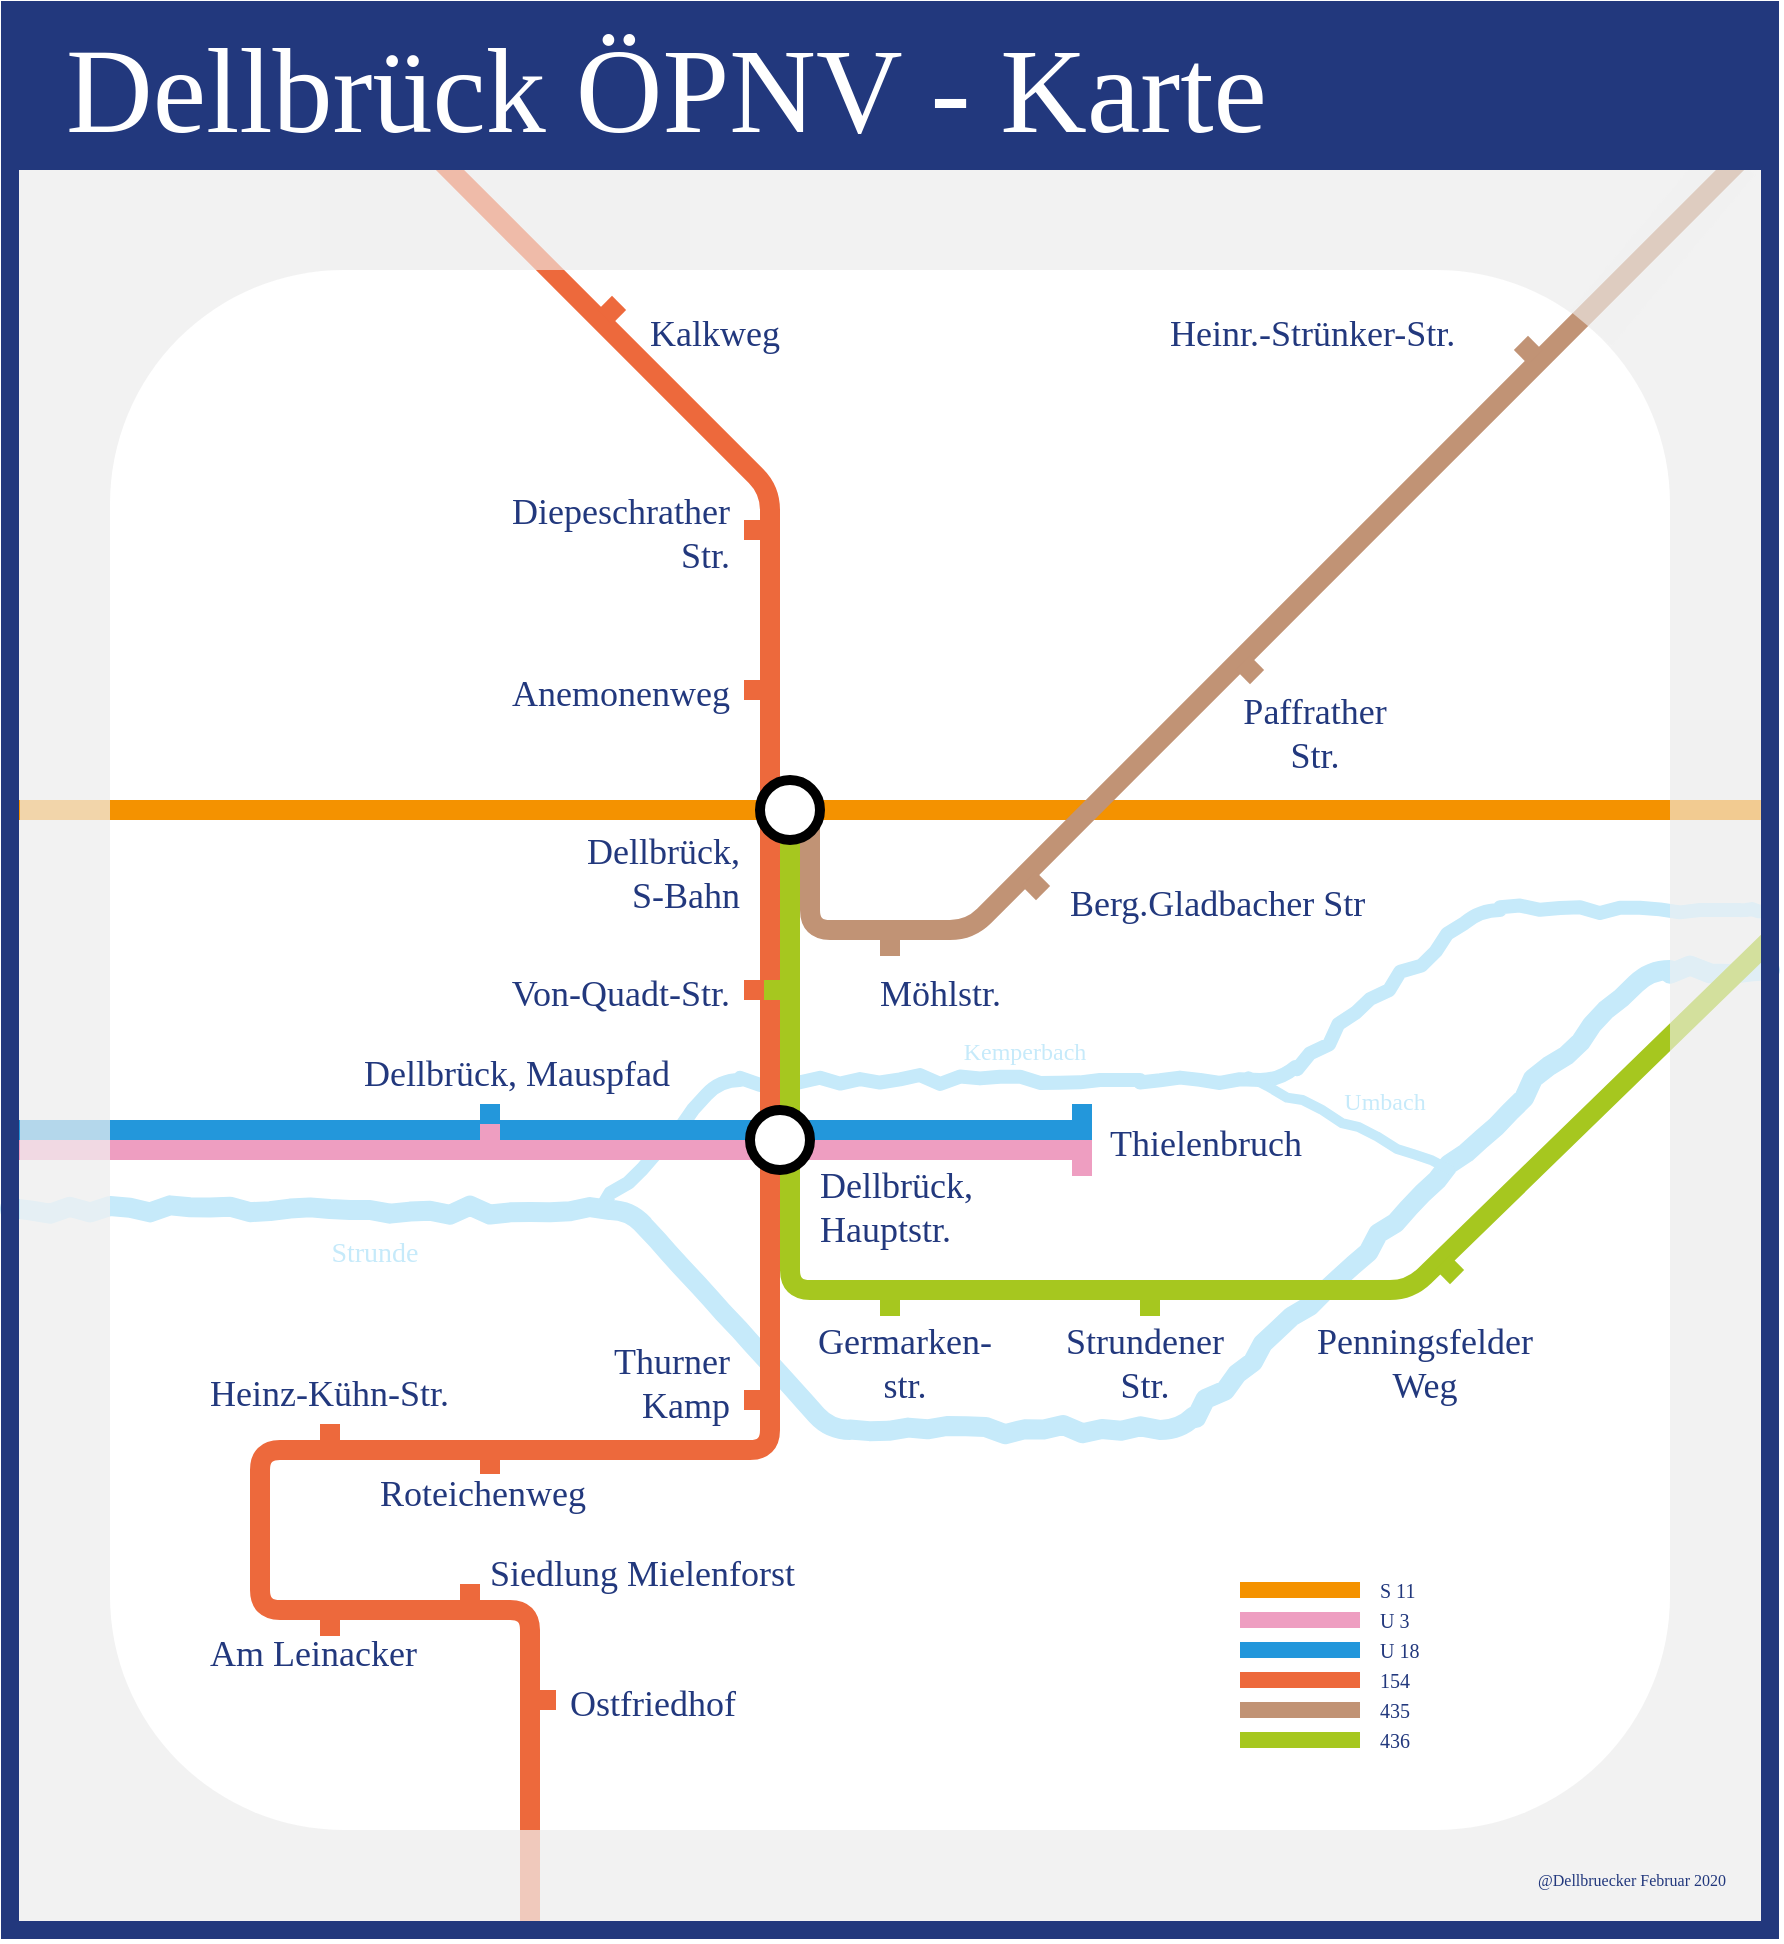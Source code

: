 <mxfile version="12.7.0" type="github">
  <diagram id="F8VpJ28K4jp9fLRufquV" name="Page-1">
    <mxGraphModel dx="951" dy="602" grid="1" gridSize="5" guides="1" tooltips="1" connect="1" arrows="1" fold="1" page="0" pageScale="1" pageWidth="1169" pageHeight="827" math="0" shadow="0" extFonts="Hammersmith One^https://fonts.googleapis.com/css?family=Hammersmith+One">
      <root>
        <mxCell id="0"/>
        <mxCell id="tSeJXY5QkdyVhTGE8RgK-30" value="Border" style="" parent="0"/>
        <mxCell id="M_QFQK3Uzq7nNJ9T8SE2-3" value="&lt;ul&gt;&lt;li&gt;S11:&amp;nbsp;F49200&lt;br&gt;&lt;/li&gt;&lt;li&gt;3:&amp;nbsp; &amp;nbsp;&amp;nbsp;EE9EC1&lt;/li&gt;&lt;li&gt;15:&amp;nbsp; &amp;nbsp;2397DB&lt;/li&gt;&lt;li&gt;154:&amp;nbsp;ED693C&lt;/li&gt;&lt;li&gt;435: C19375&lt;/li&gt;&lt;li&gt;436:&amp;nbsp;A6C71F&lt;/li&gt;&lt;li&gt;Wasser:&amp;nbsp;C6EAFA /&amp;nbsp;29B3EF&amp;nbsp;&lt;/li&gt;&lt;li&gt;Text: 22387D&lt;/li&gt;&lt;li&gt;Hintergrund: F2F2F2&lt;/li&gt;&lt;/ul&gt;" style="text;html=1;strokeColor=none;fillColor=none;align=left;verticalAlign=middle;whiteSpace=wrap;rounded=0;" parent="tSeJXY5QkdyVhTGE8RgK-30" vertex="1">
          <mxGeometry x="490" y="830" width="275" height="150" as="geometry"/>
        </mxCell>
        <mxCell id="M_QFQK3Uzq7nNJ9T8SE2-12" value="station 10x10&lt;br&gt;2pt in line" style="shape=note;whiteSpace=wrap;html=1;backgroundOutline=1;darkOpacity=0.05;fillColor=#2397DB;" parent="tSeJXY5QkdyVhTGE8RgK-30" vertex="1">
          <mxGeometry x="755" y="870" width="80" height="100" as="geometry"/>
        </mxCell>
        <mxCell id="M_QFQK3Uzq7nNJ9T8SE2-6" value="" style="rounded=0;whiteSpace=wrap;html=1;fillColor=#F2F2F2;strokeColor=none;" parent="tSeJXY5QkdyVhTGE8RgK-30" vertex="1">
          <mxGeometry x="20" y="160" width="880" height="880" as="geometry"/>
        </mxCell>
        <mxCell id="tSeJXY5QkdyVhTGE8RgK-31" value="" style="rounded=1;whiteSpace=wrap;html=1;strokeWidth=5;fillColor=#ffffff;strokeColor=none;shadow=0;glass=0;backgroundOutline=0;allowArrows=0;" parent="tSeJXY5QkdyVhTGE8RgK-30" vertex="1">
          <mxGeometry x="70" y="210" width="780" height="780" as="geometry"/>
        </mxCell>
        <mxCell id="tSeJXY5QkdyVhTGE8RgK-28" value="Water" style="" parent="0"/>
        <mxCell id="tSeJXY5QkdyVhTGE8RgK-24" value="" style="endArrow=none;html=1;strokeColor=#C6EAFA;strokeWidth=7;fillColor=#C6EAFA;jumpSize=12;comic=1;jiggle=5;backgroundOutline=1;fontSize=8;" parent="tSeJXY5QkdyVhTGE8RgK-28" edge="1">
          <mxGeometry width="50" height="50" relative="1" as="geometry">
            <mxPoint x="315" y="680" as="sourcePoint"/>
            <mxPoint x="900" y="530" as="targetPoint"/>
            <Array as="points">
              <mxPoint x="375" y="615"/>
              <mxPoint x="575" y="615"/>
              <mxPoint x="655" y="615"/>
              <mxPoint x="755" y="530"/>
              <mxPoint x="875" y="530"/>
            </Array>
          </mxGeometry>
        </mxCell>
        <mxCell id="tSeJXY5QkdyVhTGE8RgK-23" value="" style="endArrow=none;html=1;strokeColor=#C6EAFA;strokeWidth=10;fillColor=#C6EAFA;jumpSize=12;shadow=0;comic=1;jiggle=5;backgroundOutline=1;fontSize=12;endSize=6;startSize=6;" parent="tSeJXY5QkdyVhTGE8RgK-28" edge="1">
          <mxGeometry width="50" height="50" relative="1" as="geometry">
            <mxPoint x="20" y="680" as="sourcePoint"/>
            <mxPoint x="900" y="560" as="targetPoint"/>
            <Array as="points">
              <mxPoint x="330" y="680"/>
              <mxPoint x="430" y="790"/>
              <mxPoint x="605" y="790"/>
              <mxPoint x="840" y="560"/>
            </Array>
          </mxGeometry>
        </mxCell>
        <mxCell id="M_QFQK3Uzq7nNJ9T8SE2-67" value="" style="endArrow=none;html=1;strokeColor=#C6EAFA;strokeWidth=5;fillColor=#C6EAFA;jumpSize=12;comic=1;jiggle=5;backgroundOutline=1;" parent="tSeJXY5QkdyVhTGE8RgK-28" edge="1">
          <mxGeometry width="50" height="50" relative="1" as="geometry">
            <mxPoint x="640" y="615" as="sourcePoint"/>
            <mxPoint x="740" y="660" as="targetPoint"/>
          </mxGeometry>
        </mxCell>
        <mxCell id="1" value="Lines" style="" parent="0"/>
        <mxCell id="DB9aXXIR0IWll7c-367i-10" value="" style="endArrow=none;html=1;strokeWidth=10;fillColor=#fff2cc;fontFamily=Lucida Console;fontSize=10;fontColor=#3333FF;strokeColor=#F49200;" parent="1" edge="1">
          <mxGeometry width="100" relative="1" as="geometry">
            <mxPoint x="20" y="480" as="sourcePoint"/>
            <mxPoint x="900" y="480" as="targetPoint"/>
          </mxGeometry>
        </mxCell>
        <mxCell id="DB9aXXIR0IWll7c-367i-11" value="" style="endArrow=none;html=1;strokeWidth=10;fillColor=#0050ef;fontFamily=Lucida Console;fontSize=10;fontColor=#3333FF;strokeColor=#EE9EC1;" parent="1" edge="1">
          <mxGeometry width="100" relative="1" as="geometry">
            <mxPoint x="20" y="650" as="sourcePoint"/>
            <mxPoint x="560" y="650" as="targetPoint"/>
          </mxGeometry>
        </mxCell>
        <mxCell id="tSeJXY5QkdyVhTGE8RgK-1" value="" style="endArrow=none;html=1;strokeWidth=10;fillColor=#d5e8d4;fontFamily=Lucida Console;fontSize=10;fontColor=#3333FF;strokeColor=#C19375;" parent="1" edge="1">
          <mxGeometry width="100" relative="1" as="geometry">
            <mxPoint x="420" y="480" as="sourcePoint"/>
            <mxPoint x="885" y="155" as="targetPoint"/>
            <Array as="points">
              <mxPoint x="420" y="540"/>
              <mxPoint x="500" y="540"/>
              <mxPoint x="680" y="360"/>
            </Array>
          </mxGeometry>
        </mxCell>
        <mxCell id="tSeJXY5QkdyVhTGE8RgK-3" value="" style="endArrow=none;html=1;strokeWidth=10;fillColor=#0050ef;fontFamily=Lucida Console;fontSize=10;fontColor=#3333FF;strokeColor=#2397DB;" parent="1" edge="1">
          <mxGeometry width="100" relative="1" as="geometry">
            <mxPoint x="20" y="640" as="sourcePoint"/>
            <mxPoint x="560" y="640" as="targetPoint"/>
          </mxGeometry>
        </mxCell>
        <mxCell id="tSeJXY5QkdyVhTGE8RgK-2" value="" style="endArrow=none;html=1;strokeWidth=10;fillColor=#d5e8d4;fontFamily=Lucida Console;fontSize=10;fontColor=#3333FF;strokeColor=#A6C71F;" parent="1" edge="1">
          <mxGeometry width="100" relative="1" as="geometry">
            <mxPoint x="410" y="480" as="sourcePoint"/>
            <mxPoint x="900" y="545" as="targetPoint"/>
            <Array as="points">
              <mxPoint x="410" y="720"/>
              <mxPoint x="720" y="720"/>
            </Array>
          </mxGeometry>
        </mxCell>
        <mxCell id="DB9aXXIR0IWll7c-367i-13" value="" style="endArrow=none;html=1;strokeWidth=10;fillColor=#d80073;fontFamily=Lucida Console;fontSize=10;fontColor=#3333FF;strokeColor=#ED693C;" parent="1" edge="1">
          <mxGeometry width="100" relative="1" as="geometry">
            <mxPoint x="280" y="1040" as="sourcePoint"/>
            <mxPoint x="235" y="155" as="targetPoint"/>
            <Array as="points">
              <mxPoint x="280" y="880"/>
              <mxPoint x="145" y="880"/>
              <mxPoint x="145" y="800"/>
              <mxPoint x="400" y="800"/>
              <mxPoint x="400" y="320"/>
            </Array>
          </mxGeometry>
        </mxCell>
        <mxCell id="tSeJXY5QkdyVhTGE8RgK-29" value="Stations" style="locked=1;" parent="0"/>
        <mxCell id="tSeJXY5QkdyVhTGE8RgK-16" value="" style="ellipse;whiteSpace=wrap;html=1;aspect=fixed;strokeWidth=5;allowArrows=0;connectable=0;resizable=0;" parent="tSeJXY5QkdyVhTGE8RgK-29" vertex="1">
          <mxGeometry x="395" y="465" width="30" height="30" as="geometry"/>
        </mxCell>
        <mxCell id="tSeJXY5QkdyVhTGE8RgK-13" value="" style="ellipse;whiteSpace=wrap;html=1;aspect=fixed;strokeWidth=5;allowArrows=0;connectable=0;resizable=0;" parent="tSeJXY5QkdyVhTGE8RgK-29" vertex="1">
          <mxGeometry x="390" y="630" width="30" height="30" as="geometry"/>
        </mxCell>
        <mxCell id="M_QFQK3Uzq7nNJ9T8SE2-8" value="" style="whiteSpace=wrap;html=1;aspect=fixed;fillColor=#EE9EC1;strokeColor=none;allowArrows=0;resizable=0;" parent="tSeJXY5QkdyVhTGE8RgK-29" vertex="1">
          <mxGeometry x="255" y="637" width="10" height="10" as="geometry"/>
        </mxCell>
        <mxCell id="M_QFQK3Uzq7nNJ9T8SE2-9" value="" style="whiteSpace=wrap;html=1;aspect=fixed;fillColor=#2397DB;strokeColor=none;allowArrows=0;resizable=0;" parent="tSeJXY5QkdyVhTGE8RgK-29" vertex="1">
          <mxGeometry x="255" y="627" width="10" height="10" as="geometry"/>
        </mxCell>
        <mxCell id="M_QFQK3Uzq7nNJ9T8SE2-10" value="" style="whiteSpace=wrap;html=1;fillColor=#EE9EC1;strokeColor=none;allowArrows=0;resizable=0;" parent="tSeJXY5QkdyVhTGE8RgK-29" vertex="1">
          <mxGeometry x="551" y="645" width="10" height="18" as="geometry"/>
        </mxCell>
        <mxCell id="M_QFQK3Uzq7nNJ9T8SE2-11" value="" style="whiteSpace=wrap;html=1;fillColor=#2397DB;strokeColor=none;allowArrows=0;resizable=0;" parent="tSeJXY5QkdyVhTGE8RgK-29" vertex="1">
          <mxGeometry x="551" y="627" width="10" height="18" as="geometry"/>
        </mxCell>
        <mxCell id="M_QFQK3Uzq7nNJ9T8SE2-13" value="" style="whiteSpace=wrap;html=1;aspect=fixed;fillColor=#C19375;strokeColor=none;allowArrows=0;resizable=0;" parent="tSeJXY5QkdyVhTGE8RgK-29" vertex="1">
          <mxGeometry x="455" y="543" width="10" height="10" as="geometry"/>
        </mxCell>
        <mxCell id="M_QFQK3Uzq7nNJ9T8SE2-14" value="" style="whiteSpace=wrap;html=1;aspect=fixed;fillColor=#C19375;strokeColor=none;rotation=45;allowArrows=0;resizable=0;" parent="tSeJXY5QkdyVhTGE8RgK-29" vertex="1">
          <mxGeometry x="528" y="513" width="10" height="10" as="geometry"/>
        </mxCell>
        <mxCell id="M_QFQK3Uzq7nNJ9T8SE2-16" value="" style="whiteSpace=wrap;html=1;aspect=fixed;fillColor=#C19375;strokeColor=none;rotation=45;allowArrows=0;resizable=0;" parent="tSeJXY5QkdyVhTGE8RgK-29" vertex="1">
          <mxGeometry x="635" y="405" width="10" height="10" as="geometry"/>
        </mxCell>
        <mxCell id="M_QFQK3Uzq7nNJ9T8SE2-17" value="" style="whiteSpace=wrap;html=1;aspect=fixed;fillColor=#C19375;strokeColor=none;rotation=45;allowArrows=0;resizable=0;" parent="tSeJXY5QkdyVhTGE8RgK-29" vertex="1">
          <mxGeometry x="774" y="245" width="10" height="10" as="geometry"/>
        </mxCell>
        <mxCell id="M_QFQK3Uzq7nNJ9T8SE2-18" value="" style="whiteSpace=wrap;html=1;aspect=fixed;fillColor=#ED693C;strokeColor=none;allowArrows=0;resizable=0;" parent="tSeJXY5QkdyVhTGE8RgK-29" vertex="1">
          <mxGeometry x="387" y="415" width="10" height="10" as="geometry"/>
        </mxCell>
        <mxCell id="M_QFQK3Uzq7nNJ9T8SE2-19" value="" style="whiteSpace=wrap;html=1;aspect=fixed;fillColor=#ED693C;strokeColor=none;allowArrows=0;resizable=0;" parent="tSeJXY5QkdyVhTGE8RgK-29" vertex="1">
          <mxGeometry x="387" y="335" width="10" height="10" as="geometry"/>
        </mxCell>
        <mxCell id="M_QFQK3Uzq7nNJ9T8SE2-20" value="" style="whiteSpace=wrap;html=1;aspect=fixed;fillColor=#ED693C;strokeColor=none;rotation=45;allowArrows=0;resizable=0;" parent="tSeJXY5QkdyVhTGE8RgK-29" vertex="1">
          <mxGeometry x="316" y="225" width="10" height="10" as="geometry"/>
        </mxCell>
        <mxCell id="M_QFQK3Uzq7nNJ9T8SE2-21" value="" style="whiteSpace=wrap;html=1;aspect=fixed;fillColor=#ED693C;strokeColor=none;allowArrows=0;resizable=0;" parent="tSeJXY5QkdyVhTGE8RgK-29" vertex="1">
          <mxGeometry x="387" y="565" width="10" height="10" as="geometry"/>
        </mxCell>
        <mxCell id="M_QFQK3Uzq7nNJ9T8SE2-22" value="" style="whiteSpace=wrap;html=1;aspect=fixed;fillColor=#ED693C;strokeColor=none;allowArrows=0;resizable=0;" parent="tSeJXY5QkdyVhTGE8RgK-29" vertex="1">
          <mxGeometry x="387" y="770" width="10" height="10" as="geometry"/>
        </mxCell>
        <mxCell id="M_QFQK3Uzq7nNJ9T8SE2-23" value="" style="whiteSpace=wrap;html=1;aspect=fixed;fillColor=#ED693C;strokeColor=none;allowArrows=0;resizable=0;" parent="tSeJXY5QkdyVhTGE8RgK-29" vertex="1">
          <mxGeometry x="255" y="802" width="10" height="10" as="geometry"/>
        </mxCell>
        <mxCell id="M_QFQK3Uzq7nNJ9T8SE2-24" value="" style="whiteSpace=wrap;html=1;aspect=fixed;fillColor=#ED693C;strokeColor=none;allowArrows=0;resizable=0;" parent="tSeJXY5QkdyVhTGE8RgK-29" vertex="1">
          <mxGeometry x="175" y="787" width="10" height="10" as="geometry"/>
        </mxCell>
        <mxCell id="M_QFQK3Uzq7nNJ9T8SE2-25" value="" style="whiteSpace=wrap;html=1;aspect=fixed;fillColor=#ED693C;strokeColor=none;allowArrows=0;resizable=0;" parent="tSeJXY5QkdyVhTGE8RgK-29" vertex="1">
          <mxGeometry x="175" y="883" width="10" height="10" as="geometry"/>
        </mxCell>
        <mxCell id="M_QFQK3Uzq7nNJ9T8SE2-26" value="" style="whiteSpace=wrap;html=1;aspect=fixed;fillColor=#ED693C;strokeColor=none;allowArrows=0;resizable=0;" parent="tSeJXY5QkdyVhTGE8RgK-29" vertex="1">
          <mxGeometry x="245" y="867" width="10" height="10" as="geometry"/>
        </mxCell>
        <mxCell id="M_QFQK3Uzq7nNJ9T8SE2-27" value="" style="whiteSpace=wrap;html=1;aspect=fixed;fillColor=#ED693C;strokeColor=none;allowArrows=0;resizable=0;" parent="tSeJXY5QkdyVhTGE8RgK-29" vertex="1">
          <mxGeometry x="283" y="920" width="10" height="10" as="geometry"/>
        </mxCell>
        <mxCell id="M_QFQK3Uzq7nNJ9T8SE2-30" value="" style="whiteSpace=wrap;html=1;aspect=fixed;fillColor=#A6C71F;strokeColor=none;allowArrows=0;resizable=0;" parent="tSeJXY5QkdyVhTGE8RgK-29" vertex="1">
          <mxGeometry x="397" y="565" width="10" height="10" as="geometry"/>
        </mxCell>
        <mxCell id="M_QFQK3Uzq7nNJ9T8SE2-31" value="" style="whiteSpace=wrap;html=1;aspect=fixed;fillColor=#A6C71F;strokeColor=none;allowArrows=0;resizable=0;" parent="tSeJXY5QkdyVhTGE8RgK-29" vertex="1">
          <mxGeometry x="455" y="723" width="10" height="10" as="geometry"/>
        </mxCell>
        <mxCell id="M_QFQK3Uzq7nNJ9T8SE2-32" value="" style="whiteSpace=wrap;html=1;aspect=fixed;fillColor=#A6C71F;strokeColor=none;allowArrows=0;resizable=0;" parent="tSeJXY5QkdyVhTGE8RgK-29" vertex="1">
          <mxGeometry x="585" y="723" width="10" height="10" as="geometry"/>
        </mxCell>
        <mxCell id="M_QFQK3Uzq7nNJ9T8SE2-33" value="" style="whiteSpace=wrap;html=1;aspect=fixed;fillColor=#A6C71F;strokeColor=none;rotation=45;allowArrows=0;resizable=0;" parent="tSeJXY5QkdyVhTGE8RgK-29" vertex="1">
          <mxGeometry x="735" y="705" width="10" height="10" as="geometry"/>
        </mxCell>
        <mxCell id="M_QFQK3Uzq7nNJ9T8SE2-1" value="Text" style="locked=1;" parent="0"/>
        <mxCell id="M_QFQK3Uzq7nNJ9T8SE2-38" value="Kalkweg" style="text;strokeColor=none;fillColor=none;align=left;verticalAlign=middle;rounded=0;fontFamily=Hammersmith One;fontColor=#22387D;fontSize=18;fontStyle=0;connectable=0;allowArrows=0;expand=1;horizontal=1;textDirection=ltr;spacing=0;" parent="M_QFQK3Uzq7nNJ9T8SE2-1" vertex="1">
          <mxGeometry x="340" y="230" width="125" height="20" as="geometry"/>
        </mxCell>
        <mxCell id="M_QFQK3Uzq7nNJ9T8SE2-40" value="Diepeschrather&#xa;Str." style="text;strokeColor=none;fillColor=none;align=right;verticalAlign=middle;rounded=0;fontFamily=Hammersmith One;fontColor=#22387D;fontSize=18;fontStyle=0;connectable=0;allowArrows=0;expand=1;horizontal=1;textDirection=ltr;spacing=0;" parent="M_QFQK3Uzq7nNJ9T8SE2-1" vertex="1">
          <mxGeometry x="255" y="330" width="125" height="20" as="geometry"/>
        </mxCell>
        <mxCell id="M_QFQK3Uzq7nNJ9T8SE2-41" value="Anemonenweg" style="text;strokeColor=none;fillColor=none;align=right;verticalAlign=middle;rounded=0;fontFamily=Hammersmith One;fontColor=#22387D;fontSize=18;fontStyle=0;connectable=0;allowArrows=0;expand=1;horizontal=1;textDirection=ltr;spacing=0;" parent="M_QFQK3Uzq7nNJ9T8SE2-1" vertex="1">
          <mxGeometry x="255" y="410" width="125" height="20" as="geometry"/>
        </mxCell>
        <mxCell id="M_QFQK3Uzq7nNJ9T8SE2-42" value="Von-Quadt-Str." style="text;strokeColor=none;fillColor=none;align=right;verticalAlign=middle;rounded=0;fontFamily=Hammersmith One;fontColor=#22387D;fontSize=18;fontStyle=0;connectable=0;allowArrows=0;expand=1;horizontal=1;textDirection=ltr;spacing=0;" parent="M_QFQK3Uzq7nNJ9T8SE2-1" vertex="1">
          <mxGeometry x="255" y="560" width="125" height="20" as="geometry"/>
        </mxCell>
        <mxCell id="M_QFQK3Uzq7nNJ9T8SE2-43" value="Dellbrück, Mauspfad" style="text;strokeColor=none;fillColor=none;align=right;verticalAlign=middle;rounded=0;fontFamily=Hammersmith One;fontColor=#22387D;fontSize=18;fontStyle=0;connectable=0;allowArrows=0;expand=1;horizontal=1;textDirection=ltr;spacing=0;" parent="M_QFQK3Uzq7nNJ9T8SE2-1" vertex="1">
          <mxGeometry x="225" y="600" width="125" height="20" as="geometry"/>
        </mxCell>
        <mxCell id="M_QFQK3Uzq7nNJ9T8SE2-44" value="Möhlstr." style="text;strokeColor=none;fillColor=none;align=left;verticalAlign=middle;rounded=0;fontFamily=Hammersmith One;fontColor=#22387D;fontSize=18;fontStyle=0;connectable=0;allowArrows=0;expand=1;horizontal=1;textDirection=ltr;spacing=0;" parent="M_QFQK3Uzq7nNJ9T8SE2-1" vertex="1">
          <mxGeometry x="455" y="560" width="125" height="20" as="geometry"/>
        </mxCell>
        <mxCell id="M_QFQK3Uzq7nNJ9T8SE2-45" value="Berg.Gladbacher Str" style="text;strokeColor=none;fillColor=none;align=left;verticalAlign=middle;rounded=0;fontFamily=Hammersmith One;fontColor=#22387D;fontSize=18;fontStyle=0;connectable=0;allowArrows=0;expand=1;horizontal=1;textDirection=ltr;spacing=0;" parent="M_QFQK3Uzq7nNJ9T8SE2-1" vertex="1">
          <mxGeometry x="550" y="515" width="125" height="20" as="geometry"/>
        </mxCell>
        <mxCell id="M_QFQK3Uzq7nNJ9T8SE2-46" value="Paffrather&#xa;Str." style="text;strokeColor=none;fillColor=none;align=center;verticalAlign=middle;rounded=0;fontFamily=Hammersmith One;fontColor=#22387D;fontSize=18;fontStyle=0;connectable=0;allowArrows=0;expand=1;horizontal=1;textDirection=ltr;spacing=0;" parent="M_QFQK3Uzq7nNJ9T8SE2-1" vertex="1">
          <mxGeometry x="610" y="430" width="125" height="20" as="geometry"/>
        </mxCell>
        <mxCell id="M_QFQK3Uzq7nNJ9T8SE2-47" value="Heinr.-Strünker-Str." style="text;strokeColor=none;fillColor=none;align=left;verticalAlign=middle;rounded=0;fontFamily=Hammersmith One;fontColor=#22387D;fontSize=18;fontStyle=0;connectable=0;allowArrows=0;expand=1;horizontal=1;textDirection=ltr;spacing=0;" parent="M_QFQK3Uzq7nNJ9T8SE2-1" vertex="1">
          <mxGeometry x="600" y="230" width="125" height="20" as="geometry"/>
        </mxCell>
        <mxCell id="M_QFQK3Uzq7nNJ9T8SE2-48" value="Dellbrück,&#xa;S-Bahn" style="text;strokeColor=none;fillColor=none;align=right;verticalAlign=middle;rounded=0;fontFamily=Hammersmith One;fontColor=#22387D;fontSize=18;fontStyle=0;connectable=0;allowArrows=0;expand=1;horizontal=1;textDirection=ltr;spacing=0;" parent="M_QFQK3Uzq7nNJ9T8SE2-1" vertex="1">
          <mxGeometry x="260" y="500" width="125" height="20" as="geometry"/>
        </mxCell>
        <mxCell id="M_QFQK3Uzq7nNJ9T8SE2-49" value="Dellbrück,&#xa;Hauptstr." style="text;strokeColor=none;fillColor=none;align=left;verticalAlign=middle;rounded=0;fontFamily=Hammersmith One;fontColor=#22387D;fontSize=18;fontStyle=0;connectable=0;allowArrows=0;expand=1;horizontal=1;textDirection=ltr;spacing=0;" parent="M_QFQK3Uzq7nNJ9T8SE2-1" vertex="1">
          <mxGeometry x="425" y="667" width="125" height="20" as="geometry"/>
        </mxCell>
        <mxCell id="M_QFQK3Uzq7nNJ9T8SE2-50" value="Germarken-&#xa;str." style="text;strokeColor=none;fillColor=none;align=center;verticalAlign=middle;rounded=0;fontFamily=Hammersmith One;fontColor=#22387D;fontSize=18;fontStyle=0;connectable=0;allowArrows=0;expand=1;horizontal=1;textDirection=ltr;spacing=0;" parent="M_QFQK3Uzq7nNJ9T8SE2-1" vertex="1">
          <mxGeometry x="405" y="745" width="125" height="20" as="geometry"/>
        </mxCell>
        <mxCell id="M_QFQK3Uzq7nNJ9T8SE2-51" value="Strundener&#xa;Str." style="text;strokeColor=none;fillColor=none;align=center;verticalAlign=middle;rounded=0;fontFamily=Hammersmith One;fontColor=#22387D;fontSize=18;fontStyle=0;connectable=0;allowArrows=0;expand=1;horizontal=1;textDirection=ltr;spacing=0;" parent="M_QFQK3Uzq7nNJ9T8SE2-1" vertex="1">
          <mxGeometry x="525" y="745" width="125" height="20" as="geometry"/>
        </mxCell>
        <mxCell id="M_QFQK3Uzq7nNJ9T8SE2-52" value="Penningsfelder&#xa;Weg" style="text;strokeColor=none;fillColor=none;align=center;verticalAlign=middle;rounded=0;fontFamily=Hammersmith One;fontColor=#22387D;fontSize=18;fontStyle=0;connectable=0;allowArrows=0;expand=1;horizontal=1;textDirection=ltr;spacing=0;" parent="M_QFQK3Uzq7nNJ9T8SE2-1" vertex="1">
          <mxGeometry x="665" y="747.5" width="125" height="15" as="geometry"/>
        </mxCell>
        <mxCell id="M_QFQK3Uzq7nNJ9T8SE2-53" value="Thurner&#xa;Kamp" style="text;strokeColor=none;fillColor=none;align=right;verticalAlign=middle;rounded=0;fontFamily=Hammersmith One;fontColor=#22387D;fontSize=18;fontStyle=0;connectable=0;allowArrows=0;expand=1;horizontal=1;textDirection=ltr;spacing=0;" parent="M_QFQK3Uzq7nNJ9T8SE2-1" vertex="1">
          <mxGeometry x="255" y="755" width="125" height="20" as="geometry"/>
        </mxCell>
        <mxCell id="M_QFQK3Uzq7nNJ9T8SE2-54" value="Roteichenweg" style="text;strokeColor=none;fillColor=none;align=left;verticalAlign=middle;rounded=0;fontFamily=Hammersmith One;fontColor=#22387D;fontSize=18;fontStyle=0;connectable=0;allowArrows=0;expand=1;horizontal=1;textDirection=ltr;spacing=0;" parent="M_QFQK3Uzq7nNJ9T8SE2-1" vertex="1">
          <mxGeometry x="205" y="810" width="125" height="20" as="geometry"/>
        </mxCell>
        <mxCell id="M_QFQK3Uzq7nNJ9T8SE2-55" value="Heinz-Kühn-Str." style="text;strokeColor=none;fillColor=none;align=left;verticalAlign=middle;rounded=0;fontFamily=Hammersmith One;fontColor=#22387D;fontSize=18;fontStyle=0;connectable=0;allowArrows=0;expand=1;horizontal=1;textDirection=ltr;spacing=0;" parent="M_QFQK3Uzq7nNJ9T8SE2-1" vertex="1">
          <mxGeometry x="120" y="760" width="125" height="20" as="geometry"/>
        </mxCell>
        <mxCell id="M_QFQK3Uzq7nNJ9T8SE2-56" value="Siedlung Mielenforst" style="text;strokeColor=none;fillColor=none;align=left;verticalAlign=middle;rounded=0;fontFamily=Hammersmith One;fontColor=#22387D;fontSize=18;fontStyle=0;connectable=0;allowArrows=0;expand=1;horizontal=1;textDirection=ltr;spacing=0;" parent="M_QFQK3Uzq7nNJ9T8SE2-1" vertex="1">
          <mxGeometry x="260" y="850" width="125" height="20" as="geometry"/>
        </mxCell>
        <mxCell id="M_QFQK3Uzq7nNJ9T8SE2-57" value="Ostfriedhof" style="text;strokeColor=none;fillColor=none;align=left;verticalAlign=middle;rounded=0;fontFamily=Hammersmith One;fontColor=#22387D;fontSize=18;fontStyle=0;connectable=0;allowArrows=0;expand=1;horizontal=1;textDirection=ltr;spacing=0;" parent="M_QFQK3Uzq7nNJ9T8SE2-1" vertex="1">
          <mxGeometry x="300" y="915" width="125" height="20" as="geometry"/>
        </mxCell>
        <mxCell id="M_QFQK3Uzq7nNJ9T8SE2-58" value="Thielenbruch" style="text;strokeColor=none;fillColor=none;align=left;verticalAlign=middle;rounded=0;fontFamily=Hammersmith One;fontColor=#22387D;fontSize=18;fontStyle=0;connectable=0;allowArrows=0;expand=1;horizontal=1;textDirection=ltr;spacing=0;" parent="M_QFQK3Uzq7nNJ9T8SE2-1" vertex="1">
          <mxGeometry x="570" y="635" width="125" height="20" as="geometry"/>
        </mxCell>
        <mxCell id="M_QFQK3Uzq7nNJ9T8SE2-59" value="Am Leinacker" style="text;strokeColor=none;fillColor=none;align=left;verticalAlign=middle;rounded=0;fontFamily=Hammersmith One;fontColor=#22387D;fontSize=18;fontStyle=0;connectable=0;allowArrows=0;expand=1;horizontal=1;textDirection=ltr;spacing=0;" parent="M_QFQK3Uzq7nNJ9T8SE2-1" vertex="1">
          <mxGeometry x="120" y="890" width="125" height="20" as="geometry"/>
        </mxCell>
        <mxCell id="M_QFQK3Uzq7nNJ9T8SE2-65" value="Strunde" style="text;strokeColor=none;fillColor=none;align=center;verticalAlign=middle;rounded=0;fontFamily=Hammersmith One;fontColor=#C6EAFA;fontSize=14;fontStyle=0;connectable=0;allowArrows=0;expand=1;horizontal=1;textDirection=ltr;spacing=0;labelBorderColor=none;" parent="M_QFQK3Uzq7nNJ9T8SE2-1" vertex="1">
          <mxGeometry x="140" y="690" width="125" height="20" as="geometry"/>
        </mxCell>
        <mxCell id="M_QFQK3Uzq7nNJ9T8SE2-66" value="Kemperbach" style="text;strokeColor=none;fillColor=none;align=center;verticalAlign=middle;rounded=0;fontFamily=Hammersmith One;fontColor=#C6EAFA;fontSize=12;fontStyle=0;connectable=0;allowArrows=0;expand=1;horizontal=1;textDirection=ltr;spacing=0;labelBorderColor=none;" parent="M_QFQK3Uzq7nNJ9T8SE2-1" vertex="1">
          <mxGeometry x="465" y="590" width="125" height="20" as="geometry"/>
        </mxCell>
        <mxCell id="M_QFQK3Uzq7nNJ9T8SE2-68" value="Umbach" style="text;strokeColor=none;fillColor=none;align=center;verticalAlign=middle;rounded=0;fontFamily=Hammersmith One;fontColor=#C6EAFA;fontSize=12;fontStyle=0;connectable=0;allowArrows=0;expand=1;horizontal=1;textDirection=ltr;spacing=0;labelBorderColor=none;" parent="M_QFQK3Uzq7nNJ9T8SE2-1" vertex="1">
          <mxGeometry x="645" y="615" width="125" height="20" as="geometry"/>
        </mxCell>
        <mxCell id="Bmg6g-iRw27d0fJSjzcu-1" value="Key and border" style="" parent="0"/>
        <mxCell id="Bmg6g-iRw27d0fJSjzcu-32" value="" style="rounded=0;whiteSpace=wrap;html=1;shadow=0;strokeColor=none;fillColor=#f2f2f2;fontFamily=Hammersmith One;fontSize=60;fontColor=#FFFFFF;align=left;opacity=60;rotation=130;" vertex="1" parent="Bmg6g-iRw27d0fJSjzcu-1">
          <mxGeometry x="790.41" y="182.7" width="111.8" height="27.39" as="geometry"/>
        </mxCell>
        <mxCell id="Bmg6g-iRw27d0fJSjzcu-29" value="" style="rounded=0;whiteSpace=wrap;html=1;shadow=0;strokeColor=none;fillColor=#f2f2f2;fontFamily=Hammersmith One;fontSize=60;fontColor=#FFFFFF;align=left;opacity=60;" vertex="1" parent="Bmg6g-iRw27d0fJSjzcu-1">
          <mxGeometry x="850" y="435" width="50" height="285" as="geometry"/>
        </mxCell>
        <mxCell id="Bmg6g-iRw27d0fJSjzcu-27" value="" style="rounded=0;whiteSpace=wrap;html=1;shadow=0;strokeColor=none;fillColor=#f2f2f2;fontFamily=Hammersmith One;fontSize=60;fontColor=#FFFFFF;align=left;opacity=70;" vertex="1" parent="Bmg6g-iRw27d0fJSjzcu-1">
          <mxGeometry x="210" y="990" width="120" height="50" as="geometry"/>
        </mxCell>
        <mxCell id="Bmg6g-iRw27d0fJSjzcu-28" value="" style="rounded=0;whiteSpace=wrap;html=1;shadow=0;strokeColor=none;fillColor=#f2f2f2;fontFamily=Hammersmith One;fontSize=60;fontColor=#FFFFFF;align=left;opacity=70;" vertex="1" parent="Bmg6g-iRw27d0fJSjzcu-1">
          <mxGeometry x="25" y="465" width="45" height="230" as="geometry"/>
        </mxCell>
        <mxCell id="Bmg6g-iRw27d0fJSjzcu-30" value="" style="rounded=0;whiteSpace=wrap;html=1;shadow=0;strokeColor=none;fillColor=#f2f2f2;fontFamily=Hammersmith One;fontSize=60;fontColor=#FFFFFF;align=left;opacity=60;" vertex="1" parent="Bmg6g-iRw27d0fJSjzcu-1">
          <mxGeometry x="175" y="160" width="185" height="50" as="geometry"/>
        </mxCell>
        <mxCell id="Bmg6g-iRw27d0fJSjzcu-2" value="" style="endArrow=none;html=1;strokeWidth=8;fillColor=#0050ef;fontFamily=Lucida Console;fontSize=10;fontColor=#3333FF;strokeColor=#2397DB;spacingLeft=35;" edge="1" parent="Bmg6g-iRw27d0fJSjzcu-1">
          <mxGeometry width="100" relative="1" as="geometry">
            <mxPoint x="635" y="900" as="sourcePoint"/>
            <mxPoint x="695" y="900" as="targetPoint"/>
          </mxGeometry>
        </mxCell>
        <mxCell id="Bmg6g-iRw27d0fJSjzcu-3" value="U 18" style="text;html=1;align=left;verticalAlign=middle;resizable=0;points=[];labelBackgroundColor=#ffffff;fontSize=10;fontFamily=Hammersmith One;fontColor=#22387D;labelPosition=right;verticalLabelPosition=middle;spacingRight=0;spacingLeft=20;spacing=10;" vertex="1" connectable="0" parent="Bmg6g-iRw27d0fJSjzcu-2">
          <mxGeometry x="0.326" relative="1" as="geometry">
            <mxPoint as="offset"/>
          </mxGeometry>
        </mxCell>
        <mxCell id="Bmg6g-iRw27d0fJSjzcu-4" value="" style="endArrow=none;html=1;strokeWidth=8;fillColor=#0050ef;fontFamily=Lucida Console;fontSize=10;fontColor=#3333FF;strokeColor=#EE9EC1;spacingLeft=35;" edge="1" parent="Bmg6g-iRw27d0fJSjzcu-1">
          <mxGeometry width="100" relative="1" as="geometry">
            <mxPoint x="635.0" y="885" as="sourcePoint"/>
            <mxPoint x="695.0" y="885" as="targetPoint"/>
          </mxGeometry>
        </mxCell>
        <mxCell id="Bmg6g-iRw27d0fJSjzcu-5" value="U 3" style="text;html=1;align=left;verticalAlign=middle;resizable=0;points=[];labelBackgroundColor=#ffffff;fontSize=10;fontFamily=Hammersmith One;fontColor=#22387D;labelPosition=right;verticalLabelPosition=middle;spacingRight=0;spacingLeft=20;spacing=10;" vertex="1" connectable="0" parent="Bmg6g-iRw27d0fJSjzcu-4">
          <mxGeometry x="0.326" relative="1" as="geometry">
            <mxPoint as="offset"/>
          </mxGeometry>
        </mxCell>
        <mxCell id="Bmg6g-iRw27d0fJSjzcu-6" value="" style="endArrow=none;html=1;strokeWidth=8;fillColor=#0050ef;fontFamily=Lucida Console;fontSize=10;fontColor=#3333FF;strokeColor=#F49200;spacingLeft=35;" edge="1" parent="Bmg6g-iRw27d0fJSjzcu-1">
          <mxGeometry width="100" relative="1" as="geometry">
            <mxPoint x="635.0" y="870" as="sourcePoint"/>
            <mxPoint x="695.0" y="870" as="targetPoint"/>
          </mxGeometry>
        </mxCell>
        <mxCell id="Bmg6g-iRw27d0fJSjzcu-7" value="S 11" style="text;html=1;align=left;verticalAlign=middle;resizable=0;points=[];labelBackgroundColor=#ffffff;fontSize=10;fontFamily=Hammersmith One;fontColor=#22387D;labelPosition=right;verticalLabelPosition=middle;spacingRight=0;spacingLeft=20;spacing=10;" vertex="1" connectable="0" parent="Bmg6g-iRw27d0fJSjzcu-6">
          <mxGeometry x="0.326" relative="1" as="geometry">
            <mxPoint as="offset"/>
          </mxGeometry>
        </mxCell>
        <mxCell id="Bmg6g-iRw27d0fJSjzcu-8" value="" style="endArrow=none;html=1;strokeWidth=8;fillColor=#0050ef;fontFamily=Lucida Console;fontSize=10;fontColor=#3333FF;strokeColor=#ED693C;spacingLeft=35;" edge="1" parent="Bmg6g-iRw27d0fJSjzcu-1">
          <mxGeometry width="100" relative="1" as="geometry">
            <mxPoint x="635.0" y="915" as="sourcePoint"/>
            <mxPoint x="695.0" y="915" as="targetPoint"/>
          </mxGeometry>
        </mxCell>
        <mxCell id="Bmg6g-iRw27d0fJSjzcu-9" value="154" style="text;html=1;align=left;verticalAlign=middle;resizable=0;points=[];labelBackgroundColor=#ffffff;fontSize=10;fontFamily=Hammersmith One;fontColor=#22387D;labelPosition=right;verticalLabelPosition=middle;spacingRight=0;spacingLeft=20;spacing=10;" vertex="1" connectable="0" parent="Bmg6g-iRw27d0fJSjzcu-8">
          <mxGeometry x="0.326" relative="1" as="geometry">
            <mxPoint as="offset"/>
          </mxGeometry>
        </mxCell>
        <mxCell id="Bmg6g-iRw27d0fJSjzcu-10" value="" style="endArrow=none;html=1;strokeWidth=8;fillColor=#0050ef;fontFamily=Lucida Console;fontSize=10;fontColor=#3333FF;strokeColor=#c19375;spacingLeft=35;" edge="1" parent="Bmg6g-iRw27d0fJSjzcu-1">
          <mxGeometry width="100" relative="1" as="geometry">
            <mxPoint x="635.0" y="930" as="sourcePoint"/>
            <mxPoint x="695.0" y="930" as="targetPoint"/>
          </mxGeometry>
        </mxCell>
        <mxCell id="Bmg6g-iRw27d0fJSjzcu-11" value="435" style="text;html=1;align=left;verticalAlign=middle;resizable=0;points=[];labelBackgroundColor=#ffffff;fontSize=10;fontFamily=Hammersmith One;fontColor=#22387D;labelPosition=right;verticalLabelPosition=middle;spacingRight=0;spacingLeft=20;spacing=10;" vertex="1" connectable="0" parent="Bmg6g-iRw27d0fJSjzcu-10">
          <mxGeometry x="0.326" relative="1" as="geometry">
            <mxPoint as="offset"/>
          </mxGeometry>
        </mxCell>
        <mxCell id="Bmg6g-iRw27d0fJSjzcu-12" value="" style="endArrow=none;html=1;strokeWidth=8;fillColor=#0050ef;fontFamily=Lucida Console;fontSize=10;fontColor=#3333FF;strokeColor=#A6C71F;spacingLeft=35;" edge="1" parent="Bmg6g-iRw27d0fJSjzcu-1">
          <mxGeometry width="100" relative="1" as="geometry">
            <mxPoint x="635.0" y="945" as="sourcePoint"/>
            <mxPoint x="695.0" y="945" as="targetPoint"/>
          </mxGeometry>
        </mxCell>
        <mxCell id="Bmg6g-iRw27d0fJSjzcu-13" value="436" style="text;html=1;align=left;verticalAlign=middle;resizable=0;points=[];labelBackgroundColor=#ffffff;fontSize=10;fontFamily=Hammersmith One;fontColor=#22387D;labelPosition=right;verticalLabelPosition=middle;spacingRight=0;spacingLeft=20;spacing=10;" vertex="1" connectable="0" parent="Bmg6g-iRw27d0fJSjzcu-12">
          <mxGeometry x="0.326" relative="1" as="geometry">
            <mxPoint as="offset"/>
          </mxGeometry>
        </mxCell>
        <mxCell id="Bmg6g-iRw27d0fJSjzcu-25" value="Dellbrück ÖPNV - Karte" style="rounded=0;whiteSpace=wrap;html=1;shadow=0;strokeColor=none;fillColor=#22387D;fontFamily=Hammersmith One;fontSize=60;fontColor=#FFFFFF;align=left;fontStyle=0;spacing=10;spacingLeft=18;" vertex="1" parent="Bmg6g-iRw27d0fJSjzcu-1">
          <mxGeometry x="20" y="80" width="880" height="80" as="geometry"/>
        </mxCell>
        <mxCell id="Bmg6g-iRw27d0fJSjzcu-33" value="@Dellbruecker Februar 2020 " style="text;strokeColor=none;fillColor=none;align=right;verticalAlign=middle;rounded=0;fontFamily=Hammersmith One;fontColor=#22387D;fontSize=8;fontStyle=0;connectable=0;allowArrows=0;expand=1;horizontal=1;textDirection=ltr;spacing=0;" vertex="1" parent="Bmg6g-iRw27d0fJSjzcu-1">
          <mxGeometry x="755" y="1005" width="125" height="20" as="geometry"/>
        </mxCell>
        <mxCell id="Bmg6g-iRw27d0fJSjzcu-34" value="" style="whiteSpace=wrap;html=1;rounded=1;shadow=0;strokeColor=#22387D;fillColor=none;fontFamily=Hammersmith One;fontSize=8;fontColor=#FFFFFF;align=left;strokeWidth=9;arcSize=0;allowArrows=0;" vertex="1" parent="Bmg6g-iRw27d0fJSjzcu-1">
          <mxGeometry x="20" y="80" width="880" height="960" as="geometry"/>
        </mxCell>
      </root>
    </mxGraphModel>
  </diagram>
</mxfile>
